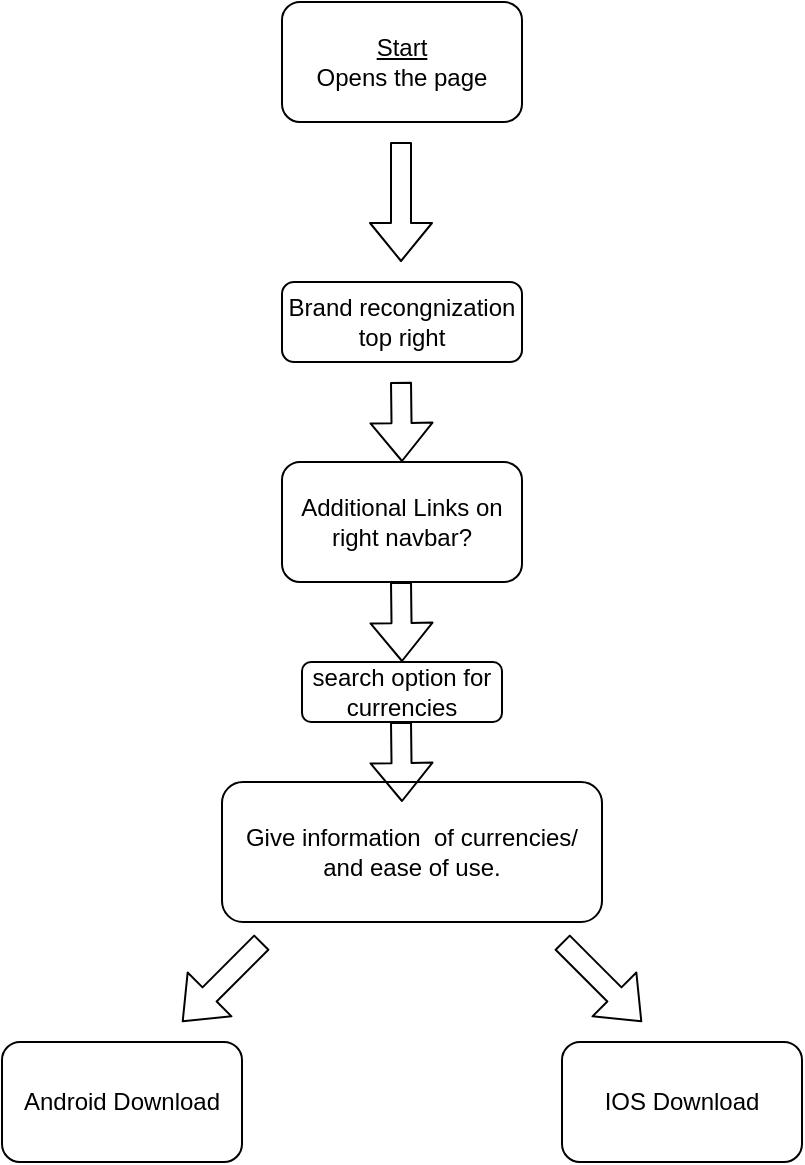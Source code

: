 <mxfile>
    <diagram id="OazYq6owTM0HZ9eMneqh" name="Page-1">
        <mxGraphModel dx="765" dy="650" grid="1" gridSize="10" guides="1" tooltips="1" connect="1" arrows="1" fold="1" page="1" pageScale="1" pageWidth="827" pageHeight="1169" math="0" shadow="0">
            <root>
                <mxCell id="0"/>
                <mxCell id="1" parent="0"/>
                <mxCell id="2" value="&lt;u&gt;Start&lt;/u&gt;&lt;br&gt;Opens the page" style="rounded=1;whiteSpace=wrap;html=1;" vertex="1" parent="1">
                    <mxGeometry x="320" y="50" width="120" height="60" as="geometry"/>
                </mxCell>
                <mxCell id="3" value="" style="shape=flexArrow;endArrow=classic;html=1;" edge="1" parent="1">
                    <mxGeometry width="50" height="50" relative="1" as="geometry">
                        <mxPoint x="379.5" y="120" as="sourcePoint"/>
                        <mxPoint x="379.5" y="180" as="targetPoint"/>
                    </mxGeometry>
                </mxCell>
                <mxCell id="4" value="Give information&amp;nbsp; of currencies/ and ease of use." style="rounded=1;whiteSpace=wrap;html=1;" vertex="1" parent="1">
                    <mxGeometry x="290" y="440" width="190" height="70" as="geometry"/>
                </mxCell>
                <mxCell id="5" value="" style="shape=flexArrow;endArrow=classic;html=1;" edge="1" parent="1">
                    <mxGeometry width="50" height="50" relative="1" as="geometry">
                        <mxPoint x="310" y="520" as="sourcePoint"/>
                        <mxPoint x="270" y="560" as="targetPoint"/>
                    </mxGeometry>
                </mxCell>
                <mxCell id="6" value="" style="shape=flexArrow;endArrow=classic;html=1;" edge="1" parent="1">
                    <mxGeometry width="50" height="50" relative="1" as="geometry">
                        <mxPoint x="460" y="520" as="sourcePoint"/>
                        <mxPoint x="500" y="560" as="targetPoint"/>
                    </mxGeometry>
                </mxCell>
                <mxCell id="7" value="Android Download" style="rounded=1;whiteSpace=wrap;html=1;" vertex="1" parent="1">
                    <mxGeometry x="180" y="570" width="120" height="60" as="geometry"/>
                </mxCell>
                <mxCell id="9" value="IOS Download" style="rounded=1;whiteSpace=wrap;html=1;" vertex="1" parent="1">
                    <mxGeometry x="460" y="570" width="120" height="60" as="geometry"/>
                </mxCell>
                <mxCell id="10" value="Brand recongnization top right" style="rounded=1;whiteSpace=wrap;html=1;" vertex="1" parent="1">
                    <mxGeometry x="320" y="190" width="120" height="40" as="geometry"/>
                </mxCell>
                <mxCell id="11" value="Additional Links on right navbar?" style="rounded=1;whiteSpace=wrap;html=1;" vertex="1" parent="1">
                    <mxGeometry x="320" y="280" width="120" height="60" as="geometry"/>
                </mxCell>
                <mxCell id="12" value="" style="shape=flexArrow;endArrow=classic;html=1;" edge="1" parent="1">
                    <mxGeometry width="50" height="50" relative="1" as="geometry">
                        <mxPoint x="379.5" y="240" as="sourcePoint"/>
                        <mxPoint x="380" y="280" as="targetPoint"/>
                    </mxGeometry>
                </mxCell>
                <mxCell id="13" value="search option for currencies" style="rounded=1;whiteSpace=wrap;html=1;" vertex="1" parent="1">
                    <mxGeometry x="330" y="380" width="100" height="30" as="geometry"/>
                </mxCell>
                <mxCell id="14" value="" style="shape=flexArrow;endArrow=classic;html=1;" edge="1" parent="1">
                    <mxGeometry width="50" height="50" relative="1" as="geometry">
                        <mxPoint x="379.5" y="340" as="sourcePoint"/>
                        <mxPoint x="380" y="380" as="targetPoint"/>
                    </mxGeometry>
                </mxCell>
                <mxCell id="15" value="" style="shape=flexArrow;endArrow=classic;html=1;" edge="1" parent="1">
                    <mxGeometry width="50" height="50" relative="1" as="geometry">
                        <mxPoint x="379.5" y="410" as="sourcePoint"/>
                        <mxPoint x="380" y="450" as="targetPoint"/>
                    </mxGeometry>
                </mxCell>
            </root>
        </mxGraphModel>
    </diagram>
</mxfile>
